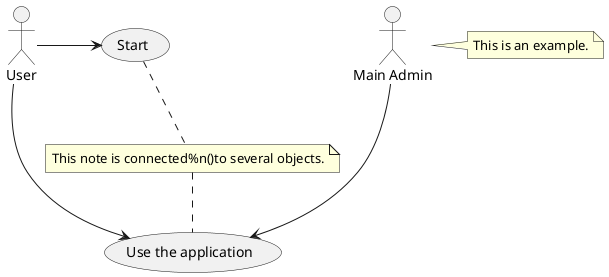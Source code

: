 {
  "sha1": "f5i8a8zm1bf5acwadrsjy9swl12v4lf",
  "insertion": {
    "when": "2024-06-01T09:03:05.545Z",
    "user": "plantuml@gmail.com"
  }
}
@startuml
"Main Admin" as Admin
"Use the application" as (Use)

User -> (Start)
User --> (Use)

Admin ---> (Use)

note right of Admin : This is an example.

note "This note is connected%n()to several objects." as N2
(Start) .. N2
N2 .. (Use)

@enduml
